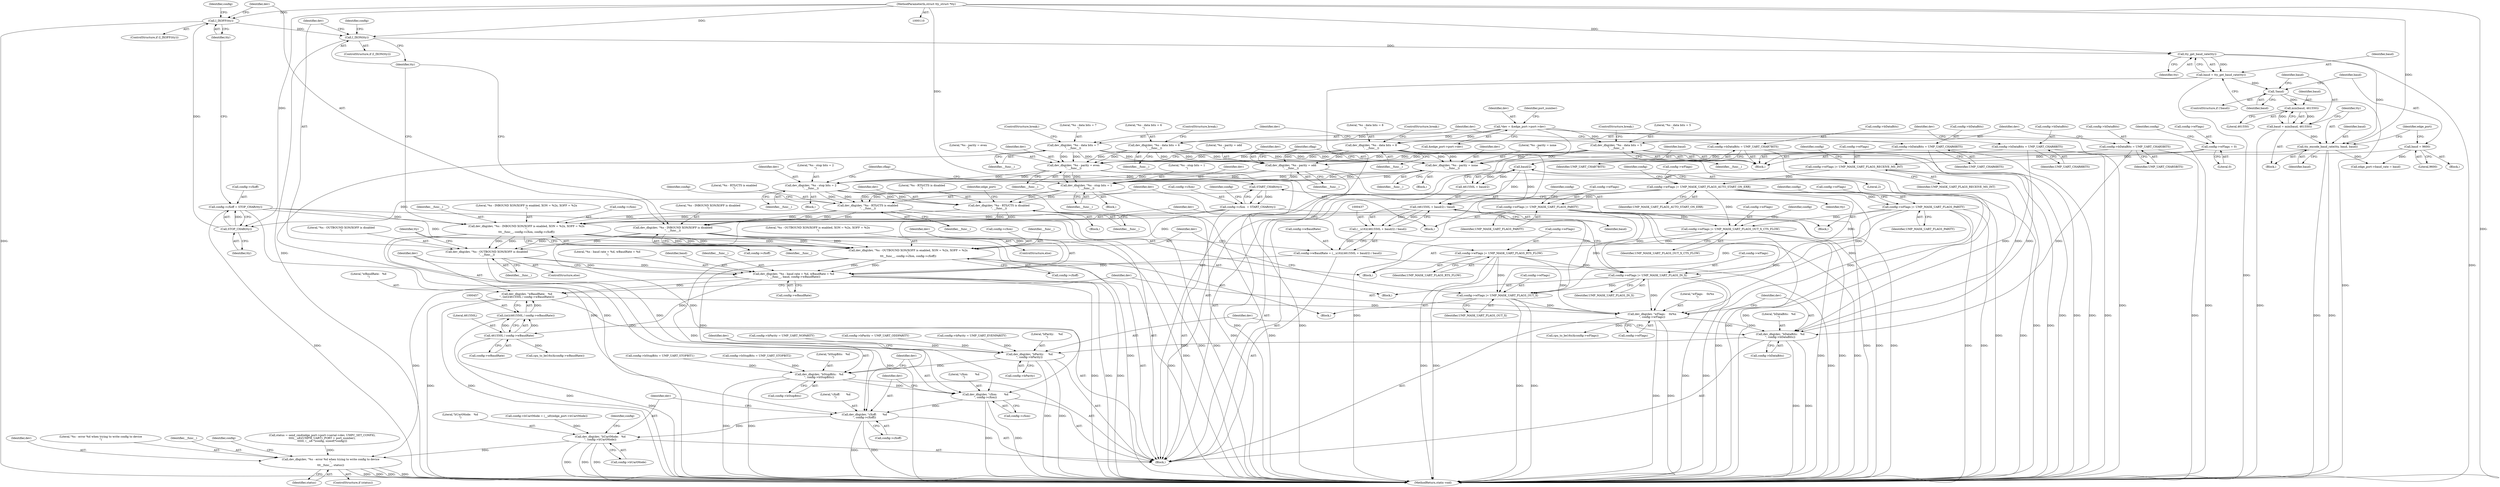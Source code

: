 digraph "0_linux_6aeb75e6adfaed16e58780309613a578fe1ee90b@pointer" {
"1000469" [label="(Call,dev_dbg(dev, \"bDataBits:   %d\n\", config->bDataBits))"];
"1000463" [label="(Call,dev_dbg(dev, \"wFlags:    0x%x\n\", config->wFlags))"];
"1000453" [label="(Call,dev_dbg(dev, \"wBaudRate:   %d\n\", (int)(461550L / config->wBaudRate)))"];
"1000445" [label="(Call,dev_dbg(dev, \"%s - baud rate = %d, wBaudRate = %d\n\", __func__, baud, config->wBaudRate))"];
"1000383" [label="(Call,dev_dbg(dev, \"%s - OUTBOUND XON/XOFF is enabled, XON = %2x, XOFF = %2x\n\",\n\t\t\t__func__, config->cXon, config->cXoff))"];
"1000359" [label="(Call,dev_dbg(dev, \"%s - INBOUND XON/XOFF is enabled, XON = %2x, XOFF = %2x\n\",\n\t\t\t__func__, config->cXon, config->cXoff))"];
"1000332" [label="(Call,dev_dbg(dev, \"%s - RTS/CTS is disabled\n\", __func__))"];
"1000296" [label="(Call,dev_dbg(dev, \"%s - stop bits = 2\n\", __func__))"];
"1000271" [label="(Call,dev_dbg(dev, \"%s - parity = even\n\", __func__))"];
"1000218" [label="(Call,dev_dbg(dev, \"%s - data bits = 7\n\", __func__))"];
"1000116" [label="(Call,*dev = &edge_port->port->dev)"];
"1000207" [label="(Call,dev_dbg(dev, \"%s - data bits = 6\n\", __func__))"];
"1000230" [label="(Call,dev_dbg(dev, \"%s - data bits = 8\n\", __func__))"];
"1000196" [label="(Call,dev_dbg(dev, \"%s - data bits = 5\n\", __func__))"];
"1000255" [label="(Call,dev_dbg(dev, \"%s - parity = odd\n\", __func__))"];
"1000282" [label="(Call,dev_dbg(dev, \"%s - parity = none\n\", __func__))"];
"1000307" [label="(Call,dev_dbg(dev, \"%s - stop bits = 1\n\", __func__))"];
"1000326" [label="(Call,dev_dbg(dev, \"%s - RTS/CTS is enabled\n\", __func__))"];
"1000338" [label="(Call,config->cXon  = START_CHAR(tty))"];
"1000342" [label="(Call,START_CHAR(tty))"];
"1000111" [label="(MethodParameterIn,struct tty_struct *tty)"];
"1000344" [label="(Call,config->cXoff = STOP_CHAR(tty))"];
"1000348" [label="(Call,STOP_CHAR(tty))"];
"1000370" [label="(Call,dev_dbg(dev, \"%s - INBOUND XON/XOFF is disabled\n\", __func__))"];
"1000394" [label="(Call,dev_dbg(dev, \"%s - OUTBOUND XON/XOFF is disabled\n\", __func__))"];
"1000438" [label="(Call,(461550L + baud/2) / baud)"];
"1000441" [label="(Call,baud/2)"];
"1000423" [label="(Call,tty_encode_baud_rate(tty, baud, baud))"];
"1000407" [label="(Call,tty_get_baud_rate(tty))"];
"1000375" [label="(Call,I_IXON(tty))"];
"1000351" [label="(Call,I_IXOFF(tty))"];
"1000418" [label="(Call,baud = min(baud, 461550))"];
"1000420" [label="(Call,min(baud, 461550))"];
"1000410" [label="(Call,!baud)"];
"1000405" [label="(Call,baud = tty_get_baud_rate(tty))"];
"1000413" [label="(Call,baud = 9600)"];
"1000432" [label="(Call,config->wBaudRate = (__u16)((461550L + baud/2) / baud))"];
"1000436" [label="(Call,(__u16)((461550L + baud/2) / baud))"];
"1000456" [label="(Call,(int)(461550L / config->wBaudRate))"];
"1000458" [label="(Call,461550L / config->wBaudRate)"];
"1000171" [label="(Call,config->wFlags |= UMP_MASK_UART_FLAGS_AUTO_START_ON_ERR)"];
"1000166" [label="(Call,config->wFlags |= UMP_MASK_UART_FLAGS_RECEIVE_MS_INT)"];
"1000161" [label="(Call,config->wFlags = 0)"];
"1000378" [label="(Call,config->wFlags |= UMP_MASK_UART_FLAGS_OUT_X)"];
"1000261" [label="(Call,config->wFlags |= UMP_MASK_UART_FLAGS_PARITY)"];
"1000321" [label="(Call,config->wFlags |= UMP_MASK_UART_FLAGS_RTS_FLOW)"];
"1000316" [label="(Call,config->wFlags |= UMP_MASK_UART_FLAGS_OUT_X_CTS_FLOW)"];
"1000245" [label="(Call,config->wFlags |= UMP_MASK_UART_FLAGS_PARITY)"];
"1000354" [label="(Call,config->wFlags |= UMP_MASK_UART_FLAGS_IN_X)"];
"1000225" [label="(Call,config->bDataBits = UMP_UART_CHAR8BITS)"];
"1000213" [label="(Call,config->bDataBits = UMP_UART_CHAR7BITS)"];
"1000202" [label="(Call,config->bDataBits = UMP_UART_CHAR6BITS)"];
"1000191" [label="(Call,config->bDataBits = UMP_UART_CHAR5BITS)"];
"1000475" [label="(Call,dev_dbg(dev, \"bParity:     %d\n\", config->bParity))"];
"1000481" [label="(Call,dev_dbg(dev, \"bStopBits:   %d\n\", config->bStopBits))"];
"1000487" [label="(Call,dev_dbg(dev, \"cXon:        %d\n\", config->cXon))"];
"1000493" [label="(Call,dev_dbg(dev, \"cXoff:       %d\n\", config->cXoff))"];
"1000499" [label="(Call,dev_dbg(dev, \"bUartMode:   %d\n\", config->bUartMode))"];
"1000540" [label="(Call,dev_dbg(dev, \"%s - error %d when trying to write config to device\n\",\n\t\t\t__func__, status))"];
"1000283" [label="(Identifier,dev)"];
"1000465" [label="(Literal,\"wFlags:    0x%x\n\")"];
"1000438" [label="(Call,(461550L + baud/2) / baud)"];
"1000385" [label="(Literal,\"%s - OUTBOUND XON/XOFF is enabled, XON = %2x, XOFF = %2x\n\")"];
"1000226" [label="(Call,config->bDataBits)"];
"1000359" [label="(Call,dev_dbg(dev, \"%s - INBOUND XON/XOFF is enabled, XON = %2x, XOFF = %2x\n\",\n\t\t\t__func__, config->cXon, config->cXoff))"];
"1000443" [label="(Literal,2)"];
"1000277" [label="(Call,config->bParity = UMP_UART_NOPARITY)"];
"1000544" [label="(Identifier,status)"];
"1000420" [label="(Call,min(baud, 461550))"];
"1000463" [label="(Call,dev_dbg(dev, \"wFlags:    0x%x\n\", config->wFlags))"];
"1000118" [label="(Call,&edge_port->port->dev)"];
"1000252" [label="(Identifier,config)"];
"1000203" [label="(Call,config->bDataBits)"];
"1000406" [label="(Identifier,baud)"];
"1000458" [label="(Call,461550L / config->wBaudRate)"];
"1000166" [label="(Call,config->wFlags |= UMP_MASK_UART_FLAGS_RECEIVE_MS_INT)"];
"1000386" [label="(Identifier,__func__)"];
"1000484" [label="(Call,config->bStopBits)"];
"1000257" [label="(Literal,\"%s - parity = odd\n\")"];
"1000335" [label="(Identifier,__func__)"];
"1000417" [label="(Block,)"];
"1000272" [label="(Identifier,dev)"];
"1000369" [label="(ControlStructure,else)"];
"1000250" [label="(Call,config->bParity = UMP_UART_ODDPARITY)"];
"1000442" [label="(Identifier,baud)"];
"1000547" [label="(MethodReturn,static void)"];
"1000510" [label="(Call,cpu_to_be16s(&config->wBaudRate))"];
"1000472" [label="(Call,config->bDataBits)"];
"1000302" [label="(Call,config->bStopBits = UMP_UART_STOPBIT1)"];
"1000213" [label="(Call,config->bDataBits = UMP_UART_CHAR7BITS)"];
"1000233" [label="(Identifier,__func__)"];
"1000301" [label="(Block,)"];
"1000375" [label="(Call,I_IXON(tty))"];
"1000405" [label="(Call,baud = tty_get_baud_rate(tty))"];
"1000432" [label="(Call,config->wBaudRate = (__u16)((461550L + baud/2) / baud))"];
"1000332" [label="(Call,dev_dbg(dev, \"%s - RTS/CTS is disabled\n\", __func__))"];
"1000260" [label="(Block,)"];
"1000371" [label="(Identifier,dev)"];
"1000175" [label="(Identifier,UMP_MASK_UART_FLAGS_AUTO_START_ON_ERR)"];
"1000298" [label="(Literal,\"%s - stop bits = 2\n\")"];
"1000362" [label="(Identifier,__func__)"];
"1000456" [label="(Call,(int)(461550L / config->wBaudRate))"];
"1000297" [label="(Identifier,dev)"];
"1000450" [label="(Call,config->wBaudRate)"];
"1000268" [label="(Identifier,config)"];
"1000325" [label="(Identifier,UMP_MASK_UART_FLAGS_RTS_FLOW)"];
"1000225" [label="(Call,config->bDataBits = UMP_UART_CHAR8BITS)"];
"1000308" [label="(Identifier,dev)"];
"1000470" [label="(Identifier,dev)"];
"1000172" [label="(Call,config->wFlags)"];
"1000426" [label="(Identifier,baud)"];
"1000246" [label="(Call,config->wFlags)"];
"1000355" [label="(Call,config->wFlags)"];
"1000322" [label="(Call,config->wFlags)"];
"1000222" [label="(ControlStructure,break;)"];
"1000316" [label="(Call,config->wFlags |= UMP_MASK_UART_FLAGS_OUT_X_CTS_FLOW)"];
"1000339" [label="(Call,config->cXon)"];
"1000199" [label="(Identifier,__func__)"];
"1000423" [label="(Call,tty_encode_baud_rate(tty, baud, baud))"];
"1000460" [label="(Call,config->wBaudRate)"];
"1000165" [label="(Literal,0)"];
"1000209" [label="(Literal,\"%s - data bits = 6\n\")"];
"1000361" [label="(Literal,\"%s - INBOUND XON/XOFF is enabled, XON = %2x, XOFF = %2x\n\")"];
"1000116" [label="(Call,*dev = &edge_port->port->dev)"];
"1000258" [label="(Identifier,__func__)"];
"1000299" [label="(Identifier,__func__)"];
"1000173" [label="(Identifier,config)"];
"1000496" [label="(Call,config->cXoff)"];
"1000541" [label="(Identifier,dev)"];
"1000265" [label="(Identifier,UMP_MASK_UART_FLAGS_PARITY)"];
"1000366" [label="(Call,config->cXoff)"];
"1000329" [label="(Identifier,__func__)"];
"1000168" [label="(Identifier,config)"];
"1000542" [label="(Literal,\"%s - error %d when trying to write config to device\n\")"];
"1000424" [label="(Identifier,tty)"];
"1000333" [label="(Identifier,dev)"];
"1000433" [label="(Call,config->wBaudRate)"];
"1000230" [label="(Call,dev_dbg(dev, \"%s - data bits = 8\n\", __func__))"];
"1000429" [label="(Identifier,edge_port)"];
"1000439" [label="(Call,461550L + baud/2)"];
"1000191" [label="(Call,config->bDataBits = UMP_UART_CHAR5BITS)"];
"1000261" [label="(Call,config->wFlags |= UMP_MASK_UART_FLAGS_PARITY)"];
"1000198" [label="(Literal,\"%s - data bits = 5\n\")"];
"1000505" [label="(Call,cpu_to_be16s(&config->wFlags))"];
"1000162" [label="(Call,config->wFlags)"];
"1000327" [label="(Identifier,dev)"];
"1000418" [label="(Call,baud = min(baud, 461550))"];
"1000217" [label="(Identifier,UMP_UART_CHAR7BITS)"];
"1000415" [label="(Literal,9600)"];
"1000419" [label="(Identifier,baud)"];
"1000410" [label="(Call,!baud)"];
"1000229" [label="(Identifier,UMP_UART_CHAR8BITS)"];
"1000500" [label="(Identifier,dev)"];
"1000345" [label="(Call,config->cXoff)"];
"1000117" [label="(Identifier,dev)"];
"1000189" [label="(Block,)"];
"1000376" [label="(Identifier,tty)"];
"1000382" [label="(Identifier,UMP_MASK_UART_FLAGS_OUT_X)"];
"1000384" [label="(Identifier,dev)"];
"1000387" [label="(Call,config->cXon)"];
"1000323" [label="(Identifier,config)"];
"1000245" [label="(Call,config->wFlags |= UMP_MASK_UART_FLAGS_PARITY)"];
"1000446" [label="(Identifier,dev)"];
"1000326" [label="(Call,dev_dbg(dev, \"%s - RTS/CTS is enabled\n\", __func__))"];
"1000282" [label="(Call,dev_dbg(dev, \"%s - parity = none\n\", __func__))"];
"1000284" [label="(Literal,\"%s - parity = none\n\")"];
"1000352" [label="(Identifier,tty)"];
"1000350" [label="(ControlStructure,if (I_IXOFF(tty)))"];
"1000232" [label="(Literal,\"%s - data bits = 8\n\")"];
"1000412" [label="(Block,)"];
"1000543" [label="(Identifier,__func__)"];
"1000396" [label="(Literal,\"%s - OUTBOUND XON/XOFF is disabled\n\")"];
"1000448" [label="(Identifier,__func__)"];
"1000334" [label="(Literal,\"%s - RTS/CTS is disabled\n\")"];
"1000427" [label="(Call,edge_port->baud_rate = baud)"];
"1000393" [label="(ControlStructure,else)"];
"1000444" [label="(Identifier,baud)"];
"1000540" [label="(Call,dev_dbg(dev, \"%s - error %d when trying to write config to device\n\",\n\t\t\t__func__, status))"];
"1000459" [label="(Literal,461550L)"];
"1000379" [label="(Call,config->wFlags)"];
"1000493" [label="(Call,dev_dbg(dev, \"cXoff:       %d\n\", config->cXoff))"];
"1000161" [label="(Call,config->wFlags = 0)"];
"1000409" [label="(ControlStructure,if (!baud))"];
"1000455" [label="(Literal,\"wBaudRate:   %d\n\")"];
"1000114" [label="(Block,)"];
"1000488" [label="(Identifier,dev)"];
"1000476" [label="(Identifier,dev)"];
"1000285" [label="(Identifier,__func__)"];
"1000291" [label="(Call,config->bStopBits = UMP_UART_STOPBIT2)"];
"1000499" [label="(Call,dev_dbg(dev, \"bUartMode:   %d\n\", config->bUartMode))"];
"1000200" [label="(ControlStructure,break;)"];
"1000411" [label="(Identifier,baud)"];
"1000309" [label="(Literal,\"%s - stop bits = 1\n\")"];
"1000383" [label="(Call,dev_dbg(dev, \"%s - OUTBOUND XON/XOFF is enabled, XON = %2x, XOFF = %2x\n\",\n\t\t\t__func__, config->cXon, config->cXoff))"];
"1000342" [label="(Call,START_CHAR(tty))"];
"1000343" [label="(Identifier,tty)"];
"1000195" [label="(Identifier,UMP_UART_CHAR5BITS)"];
"1000380" [label="(Identifier,config)"];
"1000447" [label="(Literal,\"%s - baud rate = %d, wBaudRate = %d\n\")"];
"1000337" [label="(Identifier,edge_port)"];
"1000377" [label="(Block,)"];
"1000315" [label="(Block,)"];
"1000344" [label="(Call,config->cXoff = STOP_CHAR(tty))"];
"1000211" [label="(ControlStructure,break;)"];
"1000234" [label="(ControlStructure,break;)"];
"1000441" [label="(Call,baud/2)"];
"1000266" [label="(Call,config->bParity = UMP_UART_EVENPARITY)"];
"1000489" [label="(Literal,\"cXon:        %d\n\")"];
"1000475" [label="(Call,dev_dbg(dev, \"bParity:     %d\n\", config->bParity))"];
"1000197" [label="(Identifier,dev)"];
"1000374" [label="(ControlStructure,if (I_IXON(tty)))"];
"1000363" [label="(Call,config->cXon)"];
"1000244" [label="(Block,)"];
"1000176" [label="(Call,config->bUartMode = (__u8)(edge_port->bUartMode))"];
"1000478" [label="(Call,config->bParity)"];
"1000407" [label="(Call,tty_get_baud_rate(tty))"];
"1000170" [label="(Identifier,UMP_MASK_UART_FLAGS_RECEIVE_MS_INT)"];
"1000546" [label="(Identifier,config)"];
"1000290" [label="(Block,)"];
"1000351" [label="(Call,I_IXOFF(tty))"];
"1000490" [label="(Call,config->cXon)"];
"1000494" [label="(Identifier,dev)"];
"1000483" [label="(Literal,\"bStopBits:   %d\n\")"];
"1000346" [label="(Identifier,config)"];
"1000196" [label="(Call,dev_dbg(dev, \"%s - data bits = 5\n\", __func__))"];
"1000502" [label="(Call,config->bUartMode)"];
"1000271" [label="(Call,dev_dbg(dev, \"%s - parity = even\n\", __func__))"];
"1000349" [label="(Identifier,tty)"];
"1000538" [label="(ControlStructure,if (status))"];
"1000445" [label="(Call,dev_dbg(dev, \"%s - baud rate = %d, wBaudRate = %d\n\", __func__, baud, config->wBaudRate))"];
"1000401" [label="(Identifier,tty)"];
"1000495" [label="(Literal,\"cXoff:       %d\n\")"];
"1000394" [label="(Call,dev_dbg(dev, \"%s - OUTBOUND XON/XOFF is disabled\n\", __func__))"];
"1000471" [label="(Literal,\"bDataBits:   %d\n\")"];
"1000449" [label="(Identifier,baud)"];
"1000207" [label="(Call,dev_dbg(dev, \"%s - data bits = 6\n\", __func__))"];
"1000276" [label="(Block,)"];
"1000262" [label="(Call,config->wFlags)"];
"1000414" [label="(Identifier,baud)"];
"1000320" [label="(Identifier,UMP_MASK_UART_FLAGS_OUT_X_CTS_FLOW)"];
"1000255" [label="(Call,dev_dbg(dev, \"%s - parity = odd\n\", __func__))"];
"1000288" [label="(Identifier,cflag)"];
"1000338" [label="(Call,config->cXon  = START_CHAR(tty))"];
"1000464" [label="(Identifier,dev)"];
"1000192" [label="(Call,config->bDataBits)"];
"1000378" [label="(Call,config->wFlags |= UMP_MASK_UART_FLAGS_OUT_X)"];
"1000477" [label="(Literal,\"bParity:     %d\n\")"];
"1000348" [label="(Call,STOP_CHAR(tty))"];
"1000321" [label="(Call,config->wFlags |= UMP_MASK_UART_FLAGS_RTS_FLOW)"];
"1000372" [label="(Literal,\"%s - INBOUND XON/XOFF is disabled\n\")"];
"1000220" [label="(Literal,\"%s - data bits = 7\n\")"];
"1000469" [label="(Call,dev_dbg(dev, \"bDataBits:   %d\n\", config->bDataBits))"];
"1000454" [label="(Identifier,dev)"];
"1000313" [label="(Identifier,cflag)"];
"1000218" [label="(Call,dev_dbg(dev, \"%s - data bits = 7\n\", __func__))"];
"1000436" [label="(Call,(__u16)((461550L + baud/2) / baud))"];
"1000210" [label="(Identifier,__func__)"];
"1000390" [label="(Call,config->cXoff)"];
"1000296" [label="(Call,dev_dbg(dev, \"%s - stop bits = 2\n\", __func__))"];
"1000354" [label="(Call,config->wFlags |= UMP_MASK_UART_FLAGS_IN_X)"];
"1000508" [label="(Identifier,config)"];
"1000453" [label="(Call,dev_dbg(dev, \"wBaudRate:   %d\n\", (int)(461550L / config->wBaudRate)))"];
"1000219" [label="(Identifier,dev)"];
"1000256" [label="(Identifier,dev)"];
"1000171" [label="(Call,config->wFlags |= UMP_MASK_UART_FLAGS_AUTO_START_ON_ERR)"];
"1000408" [label="(Identifier,tty)"];
"1000214" [label="(Call,config->bDataBits)"];
"1000395" [label="(Identifier,dev)"];
"1000397" [label="(Identifier,__func__)"];
"1000130" [label="(Identifier,port_number)"];
"1000178" [label="(Identifier,config)"];
"1000501" [label="(Literal,\"bUartMode:   %d\n\")"];
"1000328" [label="(Literal,\"%s - RTS/CTS is enabled\n\")"];
"1000487" [label="(Call,dev_dbg(dev, \"cXon:        %d\n\", config->cXon))"];
"1000466" [label="(Call,config->wFlags)"];
"1000249" [label="(Identifier,UMP_MASK_UART_FLAGS_PARITY)"];
"1000370" [label="(Call,dev_dbg(dev, \"%s - INBOUND XON/XOFF is disabled\n\", __func__))"];
"1000515" [label="(Call,status = send_cmd(edge_port->port->serial->dev, UMPC_SET_CONFIG,\n\t\t\t\t(__u8)(UMPM_UART1_PORT + port_number),\n\t\t\t\t0, (__u8 *)config, sizeof(*config)))"];
"1000413" [label="(Call,baud = 9600)"];
"1000273" [label="(Literal,\"%s - parity = even\n\")"];
"1000356" [label="(Identifier,config)"];
"1000111" [label="(MethodParameterIn,struct tty_struct *tty)"];
"1000358" [label="(Identifier,UMP_MASK_UART_FLAGS_IN_X)"];
"1000221" [label="(Identifier,__func__)"];
"1000231" [label="(Identifier,dev)"];
"1000425" [label="(Identifier,baud)"];
"1000373" [label="(Identifier,__func__)"];
"1000206" [label="(Identifier,UMP_UART_CHAR6BITS)"];
"1000331" [label="(Block,)"];
"1000482" [label="(Identifier,dev)"];
"1000340" [label="(Identifier,config)"];
"1000421" [label="(Identifier,baud)"];
"1000360" [label="(Identifier,dev)"];
"1000422" [label="(Literal,461550)"];
"1000208" [label="(Identifier,dev)"];
"1000317" [label="(Call,config->wFlags)"];
"1000353" [label="(Block,)"];
"1000307" [label="(Call,dev_dbg(dev, \"%s - stop bits = 1\n\", __func__))"];
"1000202" [label="(Call,config->bDataBits = UMP_UART_CHAR6BITS)"];
"1000481" [label="(Call,dev_dbg(dev, \"bStopBits:   %d\n\", config->bStopBits))"];
"1000167" [label="(Call,config->wFlags)"];
"1000274" [label="(Identifier,__func__)"];
"1000310" [label="(Identifier,__func__)"];
"1000469" -> "1000114"  [label="AST: "];
"1000469" -> "1000472"  [label="CFG: "];
"1000470" -> "1000469"  [label="AST: "];
"1000471" -> "1000469"  [label="AST: "];
"1000472" -> "1000469"  [label="AST: "];
"1000476" -> "1000469"  [label="CFG: "];
"1000469" -> "1000547"  [label="DDG: "];
"1000469" -> "1000547"  [label="DDG: "];
"1000463" -> "1000469"  [label="DDG: "];
"1000225" -> "1000469"  [label="DDG: "];
"1000213" -> "1000469"  [label="DDG: "];
"1000202" -> "1000469"  [label="DDG: "];
"1000191" -> "1000469"  [label="DDG: "];
"1000469" -> "1000475"  [label="DDG: "];
"1000463" -> "1000114"  [label="AST: "];
"1000463" -> "1000466"  [label="CFG: "];
"1000464" -> "1000463"  [label="AST: "];
"1000465" -> "1000463"  [label="AST: "];
"1000466" -> "1000463"  [label="AST: "];
"1000470" -> "1000463"  [label="CFG: "];
"1000463" -> "1000547"  [label="DDG: "];
"1000463" -> "1000547"  [label="DDG: "];
"1000453" -> "1000463"  [label="DDG: "];
"1000171" -> "1000463"  [label="DDG: "];
"1000378" -> "1000463"  [label="DDG: "];
"1000261" -> "1000463"  [label="DDG: "];
"1000321" -> "1000463"  [label="DDG: "];
"1000245" -> "1000463"  [label="DDG: "];
"1000354" -> "1000463"  [label="DDG: "];
"1000463" -> "1000505"  [label="DDG: "];
"1000453" -> "1000114"  [label="AST: "];
"1000453" -> "1000456"  [label="CFG: "];
"1000454" -> "1000453"  [label="AST: "];
"1000455" -> "1000453"  [label="AST: "];
"1000456" -> "1000453"  [label="AST: "];
"1000464" -> "1000453"  [label="CFG: "];
"1000453" -> "1000547"  [label="DDG: "];
"1000453" -> "1000547"  [label="DDG: "];
"1000445" -> "1000453"  [label="DDG: "];
"1000456" -> "1000453"  [label="DDG: "];
"1000445" -> "1000114"  [label="AST: "];
"1000445" -> "1000450"  [label="CFG: "];
"1000446" -> "1000445"  [label="AST: "];
"1000447" -> "1000445"  [label="AST: "];
"1000448" -> "1000445"  [label="AST: "];
"1000449" -> "1000445"  [label="AST: "];
"1000450" -> "1000445"  [label="AST: "];
"1000454" -> "1000445"  [label="CFG: "];
"1000445" -> "1000547"  [label="DDG: "];
"1000445" -> "1000547"  [label="DDG: "];
"1000445" -> "1000547"  [label="DDG: "];
"1000383" -> "1000445"  [label="DDG: "];
"1000383" -> "1000445"  [label="DDG: "];
"1000394" -> "1000445"  [label="DDG: "];
"1000394" -> "1000445"  [label="DDG: "];
"1000438" -> "1000445"  [label="DDG: "];
"1000432" -> "1000445"  [label="DDG: "];
"1000445" -> "1000458"  [label="DDG: "];
"1000445" -> "1000540"  [label="DDG: "];
"1000383" -> "1000377"  [label="AST: "];
"1000383" -> "1000390"  [label="CFG: "];
"1000384" -> "1000383"  [label="AST: "];
"1000385" -> "1000383"  [label="AST: "];
"1000386" -> "1000383"  [label="AST: "];
"1000387" -> "1000383"  [label="AST: "];
"1000390" -> "1000383"  [label="AST: "];
"1000401" -> "1000383"  [label="CFG: "];
"1000383" -> "1000547"  [label="DDG: "];
"1000359" -> "1000383"  [label="DDG: "];
"1000359" -> "1000383"  [label="DDG: "];
"1000359" -> "1000383"  [label="DDG: "];
"1000359" -> "1000383"  [label="DDG: "];
"1000370" -> "1000383"  [label="DDG: "];
"1000370" -> "1000383"  [label="DDG: "];
"1000338" -> "1000383"  [label="DDG: "];
"1000344" -> "1000383"  [label="DDG: "];
"1000383" -> "1000487"  [label="DDG: "];
"1000383" -> "1000493"  [label="DDG: "];
"1000359" -> "1000353"  [label="AST: "];
"1000359" -> "1000366"  [label="CFG: "];
"1000360" -> "1000359"  [label="AST: "];
"1000361" -> "1000359"  [label="AST: "];
"1000362" -> "1000359"  [label="AST: "];
"1000363" -> "1000359"  [label="AST: "];
"1000366" -> "1000359"  [label="AST: "];
"1000376" -> "1000359"  [label="CFG: "];
"1000359" -> "1000547"  [label="DDG: "];
"1000332" -> "1000359"  [label="DDG: "];
"1000332" -> "1000359"  [label="DDG: "];
"1000326" -> "1000359"  [label="DDG: "];
"1000326" -> "1000359"  [label="DDG: "];
"1000338" -> "1000359"  [label="DDG: "];
"1000344" -> "1000359"  [label="DDG: "];
"1000359" -> "1000394"  [label="DDG: "];
"1000359" -> "1000394"  [label="DDG: "];
"1000359" -> "1000487"  [label="DDG: "];
"1000359" -> "1000493"  [label="DDG: "];
"1000332" -> "1000331"  [label="AST: "];
"1000332" -> "1000335"  [label="CFG: "];
"1000333" -> "1000332"  [label="AST: "];
"1000334" -> "1000332"  [label="AST: "];
"1000335" -> "1000332"  [label="AST: "];
"1000337" -> "1000332"  [label="CFG: "];
"1000332" -> "1000547"  [label="DDG: "];
"1000296" -> "1000332"  [label="DDG: "];
"1000296" -> "1000332"  [label="DDG: "];
"1000307" -> "1000332"  [label="DDG: "];
"1000307" -> "1000332"  [label="DDG: "];
"1000332" -> "1000370"  [label="DDG: "];
"1000332" -> "1000370"  [label="DDG: "];
"1000296" -> "1000290"  [label="AST: "];
"1000296" -> "1000299"  [label="CFG: "];
"1000297" -> "1000296"  [label="AST: "];
"1000298" -> "1000296"  [label="AST: "];
"1000299" -> "1000296"  [label="AST: "];
"1000313" -> "1000296"  [label="CFG: "];
"1000296" -> "1000547"  [label="DDG: "];
"1000271" -> "1000296"  [label="DDG: "];
"1000271" -> "1000296"  [label="DDG: "];
"1000255" -> "1000296"  [label="DDG: "];
"1000255" -> "1000296"  [label="DDG: "];
"1000282" -> "1000296"  [label="DDG: "];
"1000282" -> "1000296"  [label="DDG: "];
"1000296" -> "1000326"  [label="DDG: "];
"1000296" -> "1000326"  [label="DDG: "];
"1000271" -> "1000260"  [label="AST: "];
"1000271" -> "1000274"  [label="CFG: "];
"1000272" -> "1000271"  [label="AST: "];
"1000273" -> "1000271"  [label="AST: "];
"1000274" -> "1000271"  [label="AST: "];
"1000288" -> "1000271"  [label="CFG: "];
"1000271" -> "1000547"  [label="DDG: "];
"1000218" -> "1000271"  [label="DDG: "];
"1000218" -> "1000271"  [label="DDG: "];
"1000207" -> "1000271"  [label="DDG: "];
"1000207" -> "1000271"  [label="DDG: "];
"1000230" -> "1000271"  [label="DDG: "];
"1000230" -> "1000271"  [label="DDG: "];
"1000196" -> "1000271"  [label="DDG: "];
"1000196" -> "1000271"  [label="DDG: "];
"1000271" -> "1000307"  [label="DDG: "];
"1000271" -> "1000307"  [label="DDG: "];
"1000218" -> "1000189"  [label="AST: "];
"1000218" -> "1000221"  [label="CFG: "];
"1000219" -> "1000218"  [label="AST: "];
"1000220" -> "1000218"  [label="AST: "];
"1000221" -> "1000218"  [label="AST: "];
"1000222" -> "1000218"  [label="CFG: "];
"1000218" -> "1000547"  [label="DDG: "];
"1000116" -> "1000218"  [label="DDG: "];
"1000218" -> "1000255"  [label="DDG: "];
"1000218" -> "1000255"  [label="DDG: "];
"1000218" -> "1000282"  [label="DDG: "];
"1000218" -> "1000282"  [label="DDG: "];
"1000116" -> "1000114"  [label="AST: "];
"1000116" -> "1000118"  [label="CFG: "];
"1000117" -> "1000116"  [label="AST: "];
"1000118" -> "1000116"  [label="AST: "];
"1000130" -> "1000116"  [label="CFG: "];
"1000116" -> "1000547"  [label="DDG: "];
"1000116" -> "1000547"  [label="DDG: "];
"1000116" -> "1000196"  [label="DDG: "];
"1000116" -> "1000207"  [label="DDG: "];
"1000116" -> "1000230"  [label="DDG: "];
"1000207" -> "1000189"  [label="AST: "];
"1000207" -> "1000210"  [label="CFG: "];
"1000208" -> "1000207"  [label="AST: "];
"1000209" -> "1000207"  [label="AST: "];
"1000210" -> "1000207"  [label="AST: "];
"1000211" -> "1000207"  [label="CFG: "];
"1000207" -> "1000547"  [label="DDG: "];
"1000207" -> "1000255"  [label="DDG: "];
"1000207" -> "1000255"  [label="DDG: "];
"1000207" -> "1000282"  [label="DDG: "];
"1000207" -> "1000282"  [label="DDG: "];
"1000230" -> "1000189"  [label="AST: "];
"1000230" -> "1000233"  [label="CFG: "];
"1000231" -> "1000230"  [label="AST: "];
"1000232" -> "1000230"  [label="AST: "];
"1000233" -> "1000230"  [label="AST: "];
"1000234" -> "1000230"  [label="CFG: "];
"1000230" -> "1000547"  [label="DDG: "];
"1000230" -> "1000255"  [label="DDG: "];
"1000230" -> "1000255"  [label="DDG: "];
"1000230" -> "1000282"  [label="DDG: "];
"1000230" -> "1000282"  [label="DDG: "];
"1000196" -> "1000189"  [label="AST: "];
"1000196" -> "1000199"  [label="CFG: "];
"1000197" -> "1000196"  [label="AST: "];
"1000198" -> "1000196"  [label="AST: "];
"1000199" -> "1000196"  [label="AST: "];
"1000200" -> "1000196"  [label="CFG: "];
"1000196" -> "1000547"  [label="DDG: "];
"1000196" -> "1000255"  [label="DDG: "];
"1000196" -> "1000255"  [label="DDG: "];
"1000196" -> "1000282"  [label="DDG: "];
"1000196" -> "1000282"  [label="DDG: "];
"1000255" -> "1000244"  [label="AST: "];
"1000255" -> "1000258"  [label="CFG: "];
"1000256" -> "1000255"  [label="AST: "];
"1000257" -> "1000255"  [label="AST: "];
"1000258" -> "1000255"  [label="AST: "];
"1000288" -> "1000255"  [label="CFG: "];
"1000255" -> "1000547"  [label="DDG: "];
"1000255" -> "1000307"  [label="DDG: "];
"1000255" -> "1000307"  [label="DDG: "];
"1000282" -> "1000276"  [label="AST: "];
"1000282" -> "1000285"  [label="CFG: "];
"1000283" -> "1000282"  [label="AST: "];
"1000284" -> "1000282"  [label="AST: "];
"1000285" -> "1000282"  [label="AST: "];
"1000288" -> "1000282"  [label="CFG: "];
"1000282" -> "1000547"  [label="DDG: "];
"1000282" -> "1000307"  [label="DDG: "];
"1000282" -> "1000307"  [label="DDG: "];
"1000307" -> "1000301"  [label="AST: "];
"1000307" -> "1000310"  [label="CFG: "];
"1000308" -> "1000307"  [label="AST: "];
"1000309" -> "1000307"  [label="AST: "];
"1000310" -> "1000307"  [label="AST: "];
"1000313" -> "1000307"  [label="CFG: "];
"1000307" -> "1000547"  [label="DDG: "];
"1000307" -> "1000326"  [label="DDG: "];
"1000307" -> "1000326"  [label="DDG: "];
"1000326" -> "1000315"  [label="AST: "];
"1000326" -> "1000329"  [label="CFG: "];
"1000327" -> "1000326"  [label="AST: "];
"1000328" -> "1000326"  [label="AST: "];
"1000329" -> "1000326"  [label="AST: "];
"1000340" -> "1000326"  [label="CFG: "];
"1000326" -> "1000547"  [label="DDG: "];
"1000326" -> "1000370"  [label="DDG: "];
"1000326" -> "1000370"  [label="DDG: "];
"1000338" -> "1000114"  [label="AST: "];
"1000338" -> "1000342"  [label="CFG: "];
"1000339" -> "1000338"  [label="AST: "];
"1000342" -> "1000338"  [label="AST: "];
"1000346" -> "1000338"  [label="CFG: "];
"1000338" -> "1000547"  [label="DDG: "];
"1000342" -> "1000338"  [label="DDG: "];
"1000338" -> "1000487"  [label="DDG: "];
"1000342" -> "1000343"  [label="CFG: "];
"1000343" -> "1000342"  [label="AST: "];
"1000111" -> "1000342"  [label="DDG: "];
"1000342" -> "1000348"  [label="DDG: "];
"1000111" -> "1000110"  [label="AST: "];
"1000111" -> "1000547"  [label="DDG: "];
"1000111" -> "1000348"  [label="DDG: "];
"1000111" -> "1000351"  [label="DDG: "];
"1000111" -> "1000375"  [label="DDG: "];
"1000111" -> "1000407"  [label="DDG: "];
"1000111" -> "1000423"  [label="DDG: "];
"1000344" -> "1000114"  [label="AST: "];
"1000344" -> "1000348"  [label="CFG: "];
"1000345" -> "1000344"  [label="AST: "];
"1000348" -> "1000344"  [label="AST: "];
"1000352" -> "1000344"  [label="CFG: "];
"1000344" -> "1000547"  [label="DDG: "];
"1000348" -> "1000344"  [label="DDG: "];
"1000344" -> "1000493"  [label="DDG: "];
"1000348" -> "1000349"  [label="CFG: "];
"1000349" -> "1000348"  [label="AST: "];
"1000348" -> "1000351"  [label="DDG: "];
"1000370" -> "1000369"  [label="AST: "];
"1000370" -> "1000373"  [label="CFG: "];
"1000371" -> "1000370"  [label="AST: "];
"1000372" -> "1000370"  [label="AST: "];
"1000373" -> "1000370"  [label="AST: "];
"1000376" -> "1000370"  [label="CFG: "];
"1000370" -> "1000547"  [label="DDG: "];
"1000370" -> "1000394"  [label="DDG: "];
"1000370" -> "1000394"  [label="DDG: "];
"1000394" -> "1000393"  [label="AST: "];
"1000394" -> "1000397"  [label="CFG: "];
"1000395" -> "1000394"  [label="AST: "];
"1000396" -> "1000394"  [label="AST: "];
"1000397" -> "1000394"  [label="AST: "];
"1000401" -> "1000394"  [label="CFG: "];
"1000394" -> "1000547"  [label="DDG: "];
"1000438" -> "1000436"  [label="AST: "];
"1000438" -> "1000444"  [label="CFG: "];
"1000439" -> "1000438"  [label="AST: "];
"1000444" -> "1000438"  [label="AST: "];
"1000436" -> "1000438"  [label="CFG: "];
"1000438" -> "1000547"  [label="DDG: "];
"1000438" -> "1000436"  [label="DDG: "];
"1000438" -> "1000436"  [label="DDG: "];
"1000441" -> "1000438"  [label="DDG: "];
"1000441" -> "1000438"  [label="DDG: "];
"1000441" -> "1000439"  [label="AST: "];
"1000441" -> "1000443"  [label="CFG: "];
"1000442" -> "1000441"  [label="AST: "];
"1000443" -> "1000441"  [label="AST: "];
"1000439" -> "1000441"  [label="CFG: "];
"1000441" -> "1000439"  [label="DDG: "];
"1000441" -> "1000439"  [label="DDG: "];
"1000423" -> "1000441"  [label="DDG: "];
"1000413" -> "1000441"  [label="DDG: "];
"1000423" -> "1000417"  [label="AST: "];
"1000423" -> "1000426"  [label="CFG: "];
"1000424" -> "1000423"  [label="AST: "];
"1000425" -> "1000423"  [label="AST: "];
"1000426" -> "1000423"  [label="AST: "];
"1000429" -> "1000423"  [label="CFG: "];
"1000423" -> "1000547"  [label="DDG: "];
"1000423" -> "1000547"  [label="DDG: "];
"1000407" -> "1000423"  [label="DDG: "];
"1000418" -> "1000423"  [label="DDG: "];
"1000423" -> "1000427"  [label="DDG: "];
"1000407" -> "1000405"  [label="AST: "];
"1000407" -> "1000408"  [label="CFG: "];
"1000408" -> "1000407"  [label="AST: "];
"1000405" -> "1000407"  [label="CFG: "];
"1000407" -> "1000547"  [label="DDG: "];
"1000407" -> "1000405"  [label="DDG: "];
"1000375" -> "1000407"  [label="DDG: "];
"1000375" -> "1000374"  [label="AST: "];
"1000375" -> "1000376"  [label="CFG: "];
"1000376" -> "1000375"  [label="AST: "];
"1000380" -> "1000375"  [label="CFG: "];
"1000395" -> "1000375"  [label="CFG: "];
"1000375" -> "1000547"  [label="DDG: "];
"1000351" -> "1000375"  [label="DDG: "];
"1000351" -> "1000350"  [label="AST: "];
"1000351" -> "1000352"  [label="CFG: "];
"1000352" -> "1000351"  [label="AST: "];
"1000356" -> "1000351"  [label="CFG: "];
"1000371" -> "1000351"  [label="CFG: "];
"1000351" -> "1000547"  [label="DDG: "];
"1000418" -> "1000417"  [label="AST: "];
"1000418" -> "1000420"  [label="CFG: "];
"1000419" -> "1000418"  [label="AST: "];
"1000420" -> "1000418"  [label="AST: "];
"1000424" -> "1000418"  [label="CFG: "];
"1000418" -> "1000547"  [label="DDG: "];
"1000420" -> "1000418"  [label="DDG: "];
"1000420" -> "1000418"  [label="DDG: "];
"1000420" -> "1000422"  [label="CFG: "];
"1000421" -> "1000420"  [label="AST: "];
"1000422" -> "1000420"  [label="AST: "];
"1000410" -> "1000420"  [label="DDG: "];
"1000410" -> "1000409"  [label="AST: "];
"1000410" -> "1000411"  [label="CFG: "];
"1000411" -> "1000410"  [label="AST: "];
"1000414" -> "1000410"  [label="CFG: "];
"1000419" -> "1000410"  [label="CFG: "];
"1000410" -> "1000547"  [label="DDG: "];
"1000405" -> "1000410"  [label="DDG: "];
"1000405" -> "1000114"  [label="AST: "];
"1000406" -> "1000405"  [label="AST: "];
"1000411" -> "1000405"  [label="CFG: "];
"1000405" -> "1000547"  [label="DDG: "];
"1000413" -> "1000412"  [label="AST: "];
"1000413" -> "1000415"  [label="CFG: "];
"1000414" -> "1000413"  [label="AST: "];
"1000415" -> "1000413"  [label="AST: "];
"1000429" -> "1000413"  [label="CFG: "];
"1000413" -> "1000427"  [label="DDG: "];
"1000432" -> "1000114"  [label="AST: "];
"1000432" -> "1000436"  [label="CFG: "];
"1000433" -> "1000432"  [label="AST: "];
"1000436" -> "1000432"  [label="AST: "];
"1000446" -> "1000432"  [label="CFG: "];
"1000432" -> "1000547"  [label="DDG: "];
"1000436" -> "1000432"  [label="DDG: "];
"1000437" -> "1000436"  [label="AST: "];
"1000436" -> "1000547"  [label="DDG: "];
"1000456" -> "1000458"  [label="CFG: "];
"1000457" -> "1000456"  [label="AST: "];
"1000458" -> "1000456"  [label="AST: "];
"1000456" -> "1000547"  [label="DDG: "];
"1000458" -> "1000456"  [label="DDG: "];
"1000458" -> "1000456"  [label="DDG: "];
"1000458" -> "1000460"  [label="CFG: "];
"1000459" -> "1000458"  [label="AST: "];
"1000460" -> "1000458"  [label="AST: "];
"1000458" -> "1000547"  [label="DDG: "];
"1000458" -> "1000510"  [label="DDG: "];
"1000171" -> "1000114"  [label="AST: "];
"1000171" -> "1000175"  [label="CFG: "];
"1000172" -> "1000171"  [label="AST: "];
"1000175" -> "1000171"  [label="AST: "];
"1000178" -> "1000171"  [label="CFG: "];
"1000171" -> "1000547"  [label="DDG: "];
"1000171" -> "1000547"  [label="DDG: "];
"1000166" -> "1000171"  [label="DDG: "];
"1000171" -> "1000245"  [label="DDG: "];
"1000171" -> "1000261"  [label="DDG: "];
"1000171" -> "1000316"  [label="DDG: "];
"1000171" -> "1000354"  [label="DDG: "];
"1000171" -> "1000378"  [label="DDG: "];
"1000166" -> "1000114"  [label="AST: "];
"1000166" -> "1000170"  [label="CFG: "];
"1000167" -> "1000166"  [label="AST: "];
"1000170" -> "1000166"  [label="AST: "];
"1000173" -> "1000166"  [label="CFG: "];
"1000166" -> "1000547"  [label="DDG: "];
"1000166" -> "1000547"  [label="DDG: "];
"1000161" -> "1000166"  [label="DDG: "];
"1000161" -> "1000114"  [label="AST: "];
"1000161" -> "1000165"  [label="CFG: "];
"1000162" -> "1000161"  [label="AST: "];
"1000165" -> "1000161"  [label="AST: "];
"1000168" -> "1000161"  [label="CFG: "];
"1000378" -> "1000377"  [label="AST: "];
"1000378" -> "1000382"  [label="CFG: "];
"1000379" -> "1000378"  [label="AST: "];
"1000382" -> "1000378"  [label="AST: "];
"1000384" -> "1000378"  [label="CFG: "];
"1000378" -> "1000547"  [label="DDG: "];
"1000378" -> "1000547"  [label="DDG: "];
"1000261" -> "1000378"  [label="DDG: "];
"1000321" -> "1000378"  [label="DDG: "];
"1000245" -> "1000378"  [label="DDG: "];
"1000354" -> "1000378"  [label="DDG: "];
"1000261" -> "1000260"  [label="AST: "];
"1000261" -> "1000265"  [label="CFG: "];
"1000262" -> "1000261"  [label="AST: "];
"1000265" -> "1000261"  [label="AST: "];
"1000268" -> "1000261"  [label="CFG: "];
"1000261" -> "1000547"  [label="DDG: "];
"1000261" -> "1000547"  [label="DDG: "];
"1000261" -> "1000316"  [label="DDG: "];
"1000261" -> "1000354"  [label="DDG: "];
"1000321" -> "1000315"  [label="AST: "];
"1000321" -> "1000325"  [label="CFG: "];
"1000322" -> "1000321"  [label="AST: "];
"1000325" -> "1000321"  [label="AST: "];
"1000327" -> "1000321"  [label="CFG: "];
"1000321" -> "1000547"  [label="DDG: "];
"1000321" -> "1000547"  [label="DDG: "];
"1000316" -> "1000321"  [label="DDG: "];
"1000321" -> "1000354"  [label="DDG: "];
"1000316" -> "1000315"  [label="AST: "];
"1000316" -> "1000320"  [label="CFG: "];
"1000317" -> "1000316"  [label="AST: "];
"1000320" -> "1000316"  [label="AST: "];
"1000323" -> "1000316"  [label="CFG: "];
"1000316" -> "1000547"  [label="DDG: "];
"1000316" -> "1000547"  [label="DDG: "];
"1000245" -> "1000316"  [label="DDG: "];
"1000245" -> "1000244"  [label="AST: "];
"1000245" -> "1000249"  [label="CFG: "];
"1000246" -> "1000245"  [label="AST: "];
"1000249" -> "1000245"  [label="AST: "];
"1000252" -> "1000245"  [label="CFG: "];
"1000245" -> "1000547"  [label="DDG: "];
"1000245" -> "1000547"  [label="DDG: "];
"1000245" -> "1000354"  [label="DDG: "];
"1000354" -> "1000353"  [label="AST: "];
"1000354" -> "1000358"  [label="CFG: "];
"1000355" -> "1000354"  [label="AST: "];
"1000358" -> "1000354"  [label="AST: "];
"1000360" -> "1000354"  [label="CFG: "];
"1000354" -> "1000547"  [label="DDG: "];
"1000354" -> "1000547"  [label="DDG: "];
"1000225" -> "1000189"  [label="AST: "];
"1000225" -> "1000229"  [label="CFG: "];
"1000226" -> "1000225"  [label="AST: "];
"1000229" -> "1000225"  [label="AST: "];
"1000231" -> "1000225"  [label="CFG: "];
"1000225" -> "1000547"  [label="DDG: "];
"1000213" -> "1000189"  [label="AST: "];
"1000213" -> "1000217"  [label="CFG: "];
"1000214" -> "1000213"  [label="AST: "];
"1000217" -> "1000213"  [label="AST: "];
"1000219" -> "1000213"  [label="CFG: "];
"1000213" -> "1000547"  [label="DDG: "];
"1000202" -> "1000189"  [label="AST: "];
"1000202" -> "1000206"  [label="CFG: "];
"1000203" -> "1000202"  [label="AST: "];
"1000206" -> "1000202"  [label="AST: "];
"1000208" -> "1000202"  [label="CFG: "];
"1000202" -> "1000547"  [label="DDG: "];
"1000191" -> "1000189"  [label="AST: "];
"1000191" -> "1000195"  [label="CFG: "];
"1000192" -> "1000191"  [label="AST: "];
"1000195" -> "1000191"  [label="AST: "];
"1000197" -> "1000191"  [label="CFG: "];
"1000191" -> "1000547"  [label="DDG: "];
"1000475" -> "1000114"  [label="AST: "];
"1000475" -> "1000478"  [label="CFG: "];
"1000476" -> "1000475"  [label="AST: "];
"1000477" -> "1000475"  [label="AST: "];
"1000478" -> "1000475"  [label="AST: "];
"1000482" -> "1000475"  [label="CFG: "];
"1000475" -> "1000547"  [label="DDG: "];
"1000475" -> "1000547"  [label="DDG: "];
"1000250" -> "1000475"  [label="DDG: "];
"1000266" -> "1000475"  [label="DDG: "];
"1000277" -> "1000475"  [label="DDG: "];
"1000475" -> "1000481"  [label="DDG: "];
"1000481" -> "1000114"  [label="AST: "];
"1000481" -> "1000484"  [label="CFG: "];
"1000482" -> "1000481"  [label="AST: "];
"1000483" -> "1000481"  [label="AST: "];
"1000484" -> "1000481"  [label="AST: "];
"1000488" -> "1000481"  [label="CFG: "];
"1000481" -> "1000547"  [label="DDG: "];
"1000481" -> "1000547"  [label="DDG: "];
"1000291" -> "1000481"  [label="DDG: "];
"1000302" -> "1000481"  [label="DDG: "];
"1000481" -> "1000487"  [label="DDG: "];
"1000487" -> "1000114"  [label="AST: "];
"1000487" -> "1000490"  [label="CFG: "];
"1000488" -> "1000487"  [label="AST: "];
"1000489" -> "1000487"  [label="AST: "];
"1000490" -> "1000487"  [label="AST: "];
"1000494" -> "1000487"  [label="CFG: "];
"1000487" -> "1000547"  [label="DDG: "];
"1000487" -> "1000547"  [label="DDG: "];
"1000487" -> "1000493"  [label="DDG: "];
"1000493" -> "1000114"  [label="AST: "];
"1000493" -> "1000496"  [label="CFG: "];
"1000494" -> "1000493"  [label="AST: "];
"1000495" -> "1000493"  [label="AST: "];
"1000496" -> "1000493"  [label="AST: "];
"1000500" -> "1000493"  [label="CFG: "];
"1000493" -> "1000547"  [label="DDG: "];
"1000493" -> "1000547"  [label="DDG: "];
"1000493" -> "1000499"  [label="DDG: "];
"1000499" -> "1000114"  [label="AST: "];
"1000499" -> "1000502"  [label="CFG: "];
"1000500" -> "1000499"  [label="AST: "];
"1000501" -> "1000499"  [label="AST: "];
"1000502" -> "1000499"  [label="AST: "];
"1000508" -> "1000499"  [label="CFG: "];
"1000499" -> "1000547"  [label="DDG: "];
"1000499" -> "1000547"  [label="DDG: "];
"1000499" -> "1000547"  [label="DDG: "];
"1000176" -> "1000499"  [label="DDG: "];
"1000499" -> "1000540"  [label="DDG: "];
"1000540" -> "1000538"  [label="AST: "];
"1000540" -> "1000544"  [label="CFG: "];
"1000541" -> "1000540"  [label="AST: "];
"1000542" -> "1000540"  [label="AST: "];
"1000543" -> "1000540"  [label="AST: "];
"1000544" -> "1000540"  [label="AST: "];
"1000546" -> "1000540"  [label="CFG: "];
"1000540" -> "1000547"  [label="DDG: "];
"1000540" -> "1000547"  [label="DDG: "];
"1000540" -> "1000547"  [label="DDG: "];
"1000540" -> "1000547"  [label="DDG: "];
"1000515" -> "1000540"  [label="DDG: "];
}
